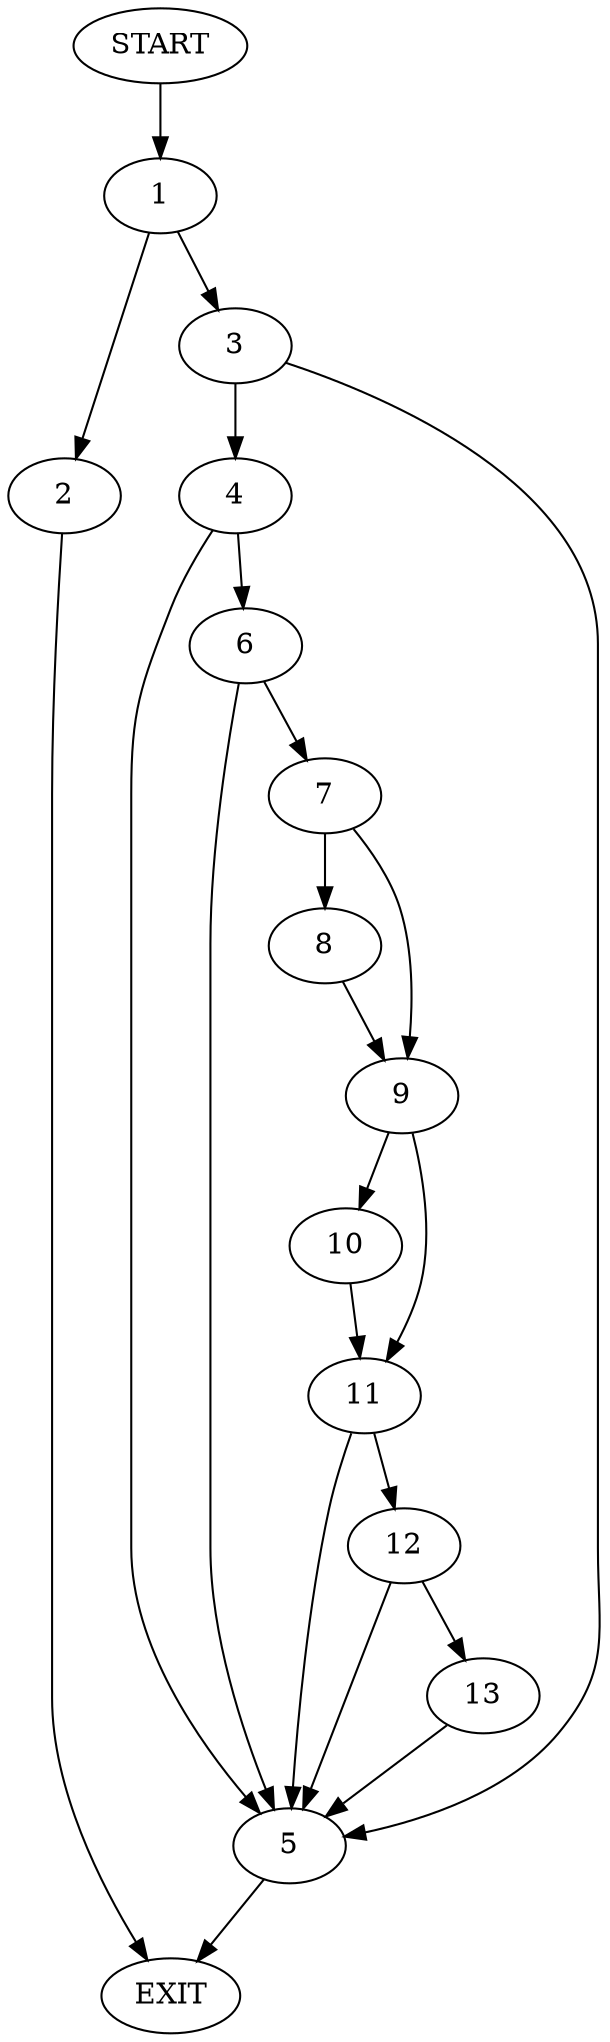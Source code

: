 digraph {
0 [label="START"]
14 [label="EXIT"]
0 -> 1
1 -> 2
1 -> 3
2 -> 14
3 -> 4
3 -> 5
5 -> 14
4 -> 6
4 -> 5
6 -> 7
6 -> 5
7 -> 8
7 -> 9
8 -> 9
9 -> 10
9 -> 11
11 -> 12
11 -> 5
10 -> 11
12 -> 13
12 -> 5
13 -> 5
}
